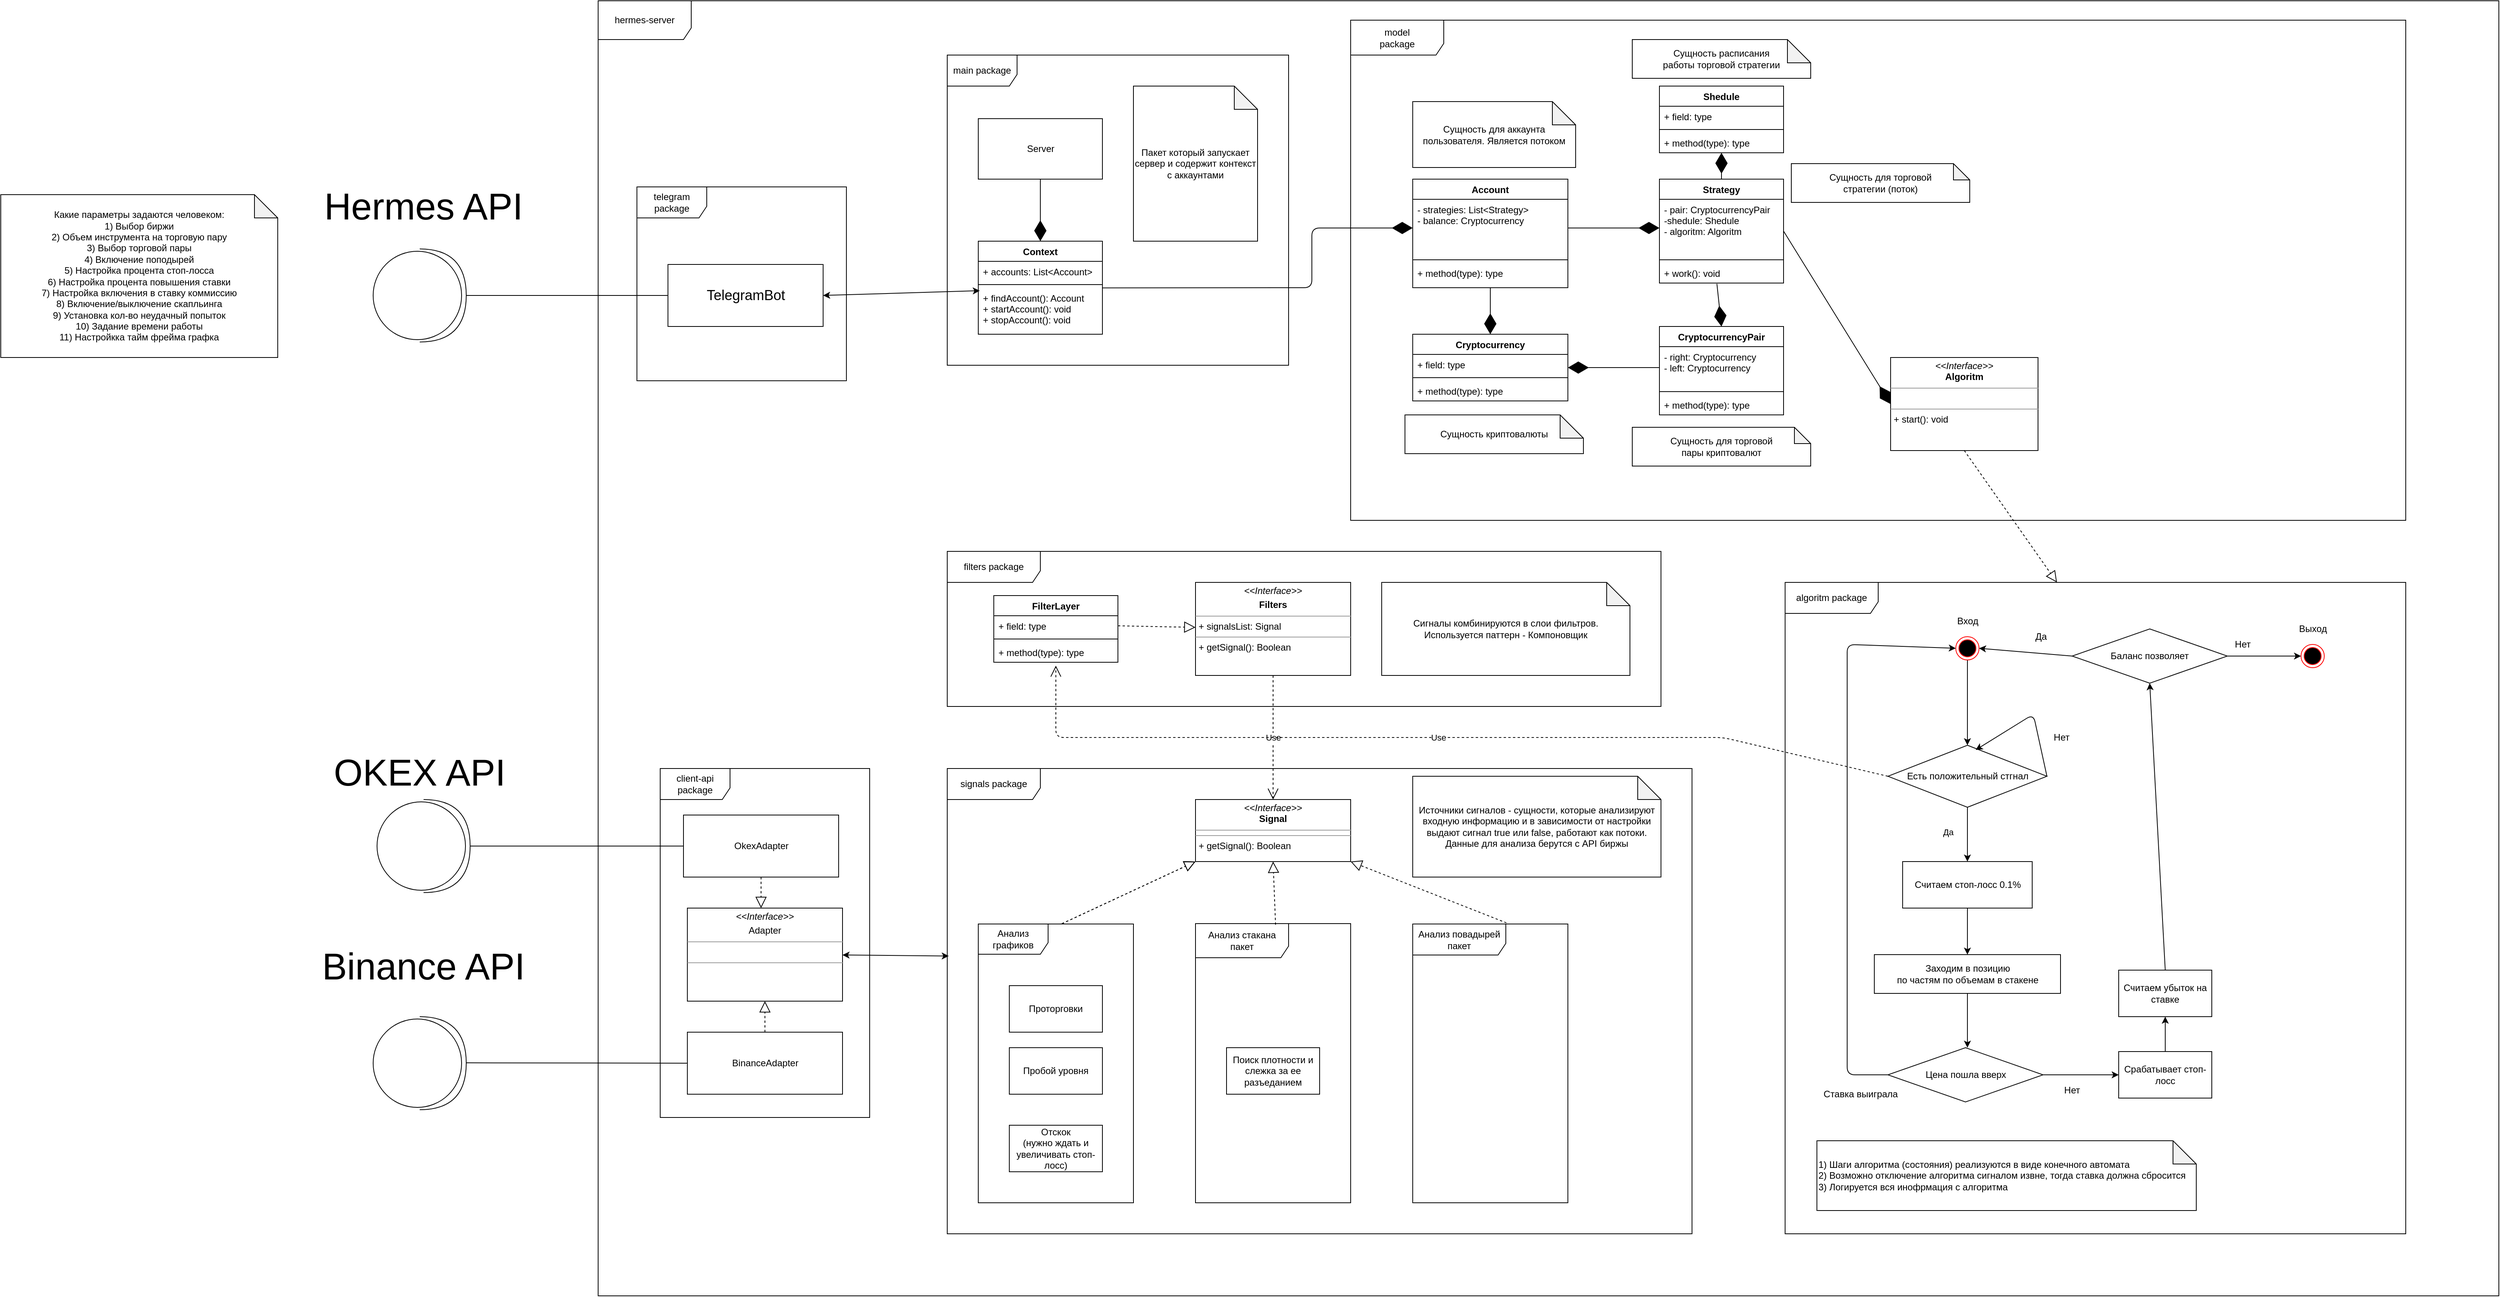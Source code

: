 <mxfile version="15.2.6" type="device"><diagram name="Page-1" id="e7e014a7-5840-1c2e-5031-d8a46d1fe8dd"><mxGraphModel dx="7376" dy="4890" grid="1" gridSize="10" guides="1" tooltips="1" connect="1" arrows="1" fold="1" page="1" pageScale="1" pageWidth="1169" pageHeight="826" background="#ffffff" math="0" shadow="0"><root><mxCell id="0"/><mxCell id="1" parent="0"/><mxCell id="Khzswuoe4A61FXCyGoq4-2" value="hermes-server" style="shape=umlFrame;whiteSpace=wrap;html=1;width=120;height=50;" parent="1" vertex="1"><mxGeometry x="-3780" y="-3160" width="2450" height="1670" as="geometry"/></mxCell><mxCell id="hjRrxqy0CkYhHHw-sWkQ-1" value="telegram package" style="shape=umlFrame;whiteSpace=wrap;html=1;width=90;height=40;" vertex="1" parent="1"><mxGeometry x="-3730" y="-2920" width="270" height="250" as="geometry"/></mxCell><mxCell id="hjRrxqy0CkYhHHw-sWkQ-2" value="client-api package" style="shape=umlFrame;whiteSpace=wrap;html=1;width=90;height=40;" vertex="1" parent="1"><mxGeometry x="-3700" y="-2170" width="270" height="450" as="geometry"/></mxCell><mxCell id="Khzswuoe4A61FXCyGoq4-33" value="algoritm package" style="shape=umlFrame;whiteSpace=wrap;html=1;width=120;height=40;" parent="1" vertex="1"><mxGeometry x="-2250" y="-2410" width="800" height="840" as="geometry"/></mxCell><mxCell id="Khzswuoe4A61FXCyGoq4-15" value="signals package" style="shape=umlFrame;whiteSpace=wrap;html=1;width=120;height=40;" parent="1" vertex="1"><mxGeometry x="-3330" y="-2170" width="960" height="600" as="geometry"/></mxCell><mxCell id="Khzswuoe4A61FXCyGoq4-12" value="filters package" style="shape=umlFrame;whiteSpace=wrap;html=1;width=120;height=40;" parent="1" vertex="1"><mxGeometry x="-3330" y="-2450" width="920" height="200" as="geometry"/></mxCell><mxCell id="Khzswuoe4A61FXCyGoq4-11" value="model&lt;br&gt;package" style="shape=umlFrame;whiteSpace=wrap;html=1;width=120;height=45;" parent="1" vertex="1"><mxGeometry x="-2810" y="-3135" width="1360" height="645" as="geometry"/></mxCell><mxCell id="V4MWFBwYKBP-vZPxWKj5-57" value="Есть положительный стгнал" style="rhombus;whiteSpace=wrap;html=1;" parent="1" vertex="1"><mxGeometry x="-2117.5" y="-2200" width="205" height="80" as="geometry"/></mxCell><mxCell id="V4MWFBwYKBP-vZPxWKj5-58" value="" style="endArrow=classic;html=1;exitX=0.5;exitY=1;exitDx=0;exitDy=0;entryX=0.5;entryY=0;entryDx=0;entryDy=0;" parent="1" source="V4MWFBwYKBP-vZPxWKj5-63" target="V4MWFBwYKBP-vZPxWKj5-57" edge="1"><mxGeometry width="50" height="50" relative="1" as="geometry"><mxPoint x="-1967.5" y="-1852.76" as="sourcePoint"/><mxPoint x="-1802.5" y="-1848.76" as="targetPoint"/></mxGeometry></mxCell><mxCell id="V4MWFBwYKBP-vZPxWKj5-61" value="" style="endArrow=classic;html=1;exitX=0.5;exitY=1;exitDx=0;exitDy=0;entryX=0.5;entryY=0;entryDx=0;entryDy=0;" parent="1" source="V4MWFBwYKBP-vZPxWKj5-57" target="V4MWFBwYKBP-vZPxWKj5-70" edge="1"><mxGeometry width="50" height="50" relative="1" as="geometry"><mxPoint x="-1967.5" y="-1852.76" as="sourcePoint"/><mxPoint x="-1967.5" y="-1680.76" as="targetPoint"/></mxGeometry></mxCell><mxCell id="V4MWFBwYKBP-vZPxWKj5-62" value="Да" style="edgeLabel;html=1;align=center;verticalAlign=middle;resizable=0;points=[];" parent="V4MWFBwYKBP-vZPxWKj5-61" vertex="1" connectable="0"><mxGeometry x="-0.379" relative="1" as="geometry"><mxPoint x="-25" y="10" as="offset"/></mxGeometry></mxCell><mxCell id="V4MWFBwYKBP-vZPxWKj5-63" value="" style="ellipse;html=1;shape=endState;fillColor=#000000;strokeColor=#ff0000;" parent="1" vertex="1"><mxGeometry x="-2030" y="-2340" width="30" height="30" as="geometry"/></mxCell><mxCell id="V4MWFBwYKBP-vZPxWKj5-64" value="Вход" style="text;html=1;align=center;verticalAlign=middle;resizable=0;points=[];autosize=1;" parent="1" vertex="1"><mxGeometry x="-2035" y="-2370" width="40" height="20" as="geometry"/></mxCell><mxCell id="V4MWFBwYKBP-vZPxWKj5-69" value="Нет" style="text;html=1;align=center;verticalAlign=middle;resizable=0;points=[];autosize=1;" parent="1" vertex="1"><mxGeometry x="-1914" y="-2220" width="40" height="20" as="geometry"/></mxCell><mxCell id="V4MWFBwYKBP-vZPxWKj5-70" value="Считаем стоп-лосс 0.1%" style="html=1;" parent="1" vertex="1"><mxGeometry x="-2098.5" y="-2050" width="167" height="60" as="geometry"/></mxCell><mxCell id="V4MWFBwYKBP-vZPxWKj5-71" value="Заходим в позицию &lt;br&gt;по частям по объемам в стакене" style="html=1;" parent="1" vertex="1"><mxGeometry x="-2135" y="-1930" width="240" height="50" as="geometry"/></mxCell><mxCell id="V4MWFBwYKBP-vZPxWKj5-72" value="" style="endArrow=classic;html=1;exitX=0.5;exitY=1;exitDx=0;exitDy=0;entryX=0.5;entryY=0;entryDx=0;entryDy=0;" parent="1" source="V4MWFBwYKBP-vZPxWKj5-70" target="V4MWFBwYKBP-vZPxWKj5-71" edge="1"><mxGeometry width="50" height="50" relative="1" as="geometry"><mxPoint x="-1840" y="-1430.76" as="sourcePoint"/><mxPoint x="-1790" y="-1480.76" as="targetPoint"/></mxGeometry></mxCell><mxCell id="V4MWFBwYKBP-vZPxWKj5-74" value="" style="endArrow=classic;html=1;exitX=0.5;exitY=1;exitDx=0;exitDy=0;entryX=0.5;entryY=0;entryDx=0;entryDy=0;" parent="1" source="V4MWFBwYKBP-vZPxWKj5-71" edge="1"><mxGeometry width="50" height="50" relative="1" as="geometry"><mxPoint x="-1890" y="-1240.76" as="sourcePoint"/><mxPoint x="-2015.0" y="-1810" as="targetPoint"/></mxGeometry></mxCell><mxCell id="V4MWFBwYKBP-vZPxWKj5-75" value="" style="endArrow=classic;html=1;exitX=0;exitY=0.5;exitDx=0;exitDy=0;entryX=0;entryY=0.5;entryDx=0;entryDy=0;" parent="1" target="V4MWFBwYKBP-vZPxWKj5-63" edge="1"><mxGeometry width="50" height="50" relative="1" as="geometry"><mxPoint x="-2108.5" y="-1775" as="sourcePoint"/><mxPoint x="-2020" y="-1980.76" as="targetPoint"/><Array as="points"><mxPoint x="-2170" y="-1775"/><mxPoint x="-2170" y="-2330"/></Array></mxGeometry></mxCell><mxCell id="V4MWFBwYKBP-vZPxWKj5-76" value="" style="endArrow=classic;html=1;exitX=1;exitY=0.5;exitDx=0;exitDy=0;entryX=0;entryY=0.5;entryDx=0;entryDy=0;" parent="1" target="V4MWFBwYKBP-vZPxWKj5-79" edge="1"><mxGeometry width="50" height="50" relative="1" as="geometry"><mxPoint x="-1921.5" y="-1775" as="sourcePoint"/><mxPoint x="-1690" y="-1425.76" as="targetPoint"/></mxGeometry></mxCell><mxCell id="V4MWFBwYKBP-vZPxWKj5-77" value="Какие параметры задаются человеком:&lt;br&gt;1) Выбор биржи&lt;br&gt;2) Объем инструмента на торговую пару&lt;br&gt;3) Выбор торговой пары&lt;br&gt;4) Включение поподырей&lt;br&gt;5) Настройка процента стоп-лосса&lt;br&gt;&lt;div&gt;6) Настройка процента повышения ставки&lt;/div&gt;&lt;div&gt;7) Настройка включения в ставку коммиссию&lt;br&gt;8) Включение/выключение скапльинга&lt;br&gt;9) Установка кол-во неудачный попыток&lt;br&gt;10) Задание времени работы&lt;br&gt;&lt;/div&gt;11) Настройкка тайм фрейма графка" style="shape=note;whiteSpace=wrap;html=1;backgroundOutline=1;darkOpacity=0.05;" parent="1" vertex="1"><mxGeometry x="-4550" y="-2910" width="357" height="210" as="geometry"/></mxCell><mxCell id="V4MWFBwYKBP-vZPxWKj5-78" value="Ставка выиграла" style="text;html=1;align=center;verticalAlign=middle;resizable=0;points=[];autosize=1;" parent="1" vertex="1"><mxGeometry x="-2208.5" y="-1760" width="110" height="20" as="geometry"/></mxCell><mxCell id="V4MWFBwYKBP-vZPxWKj5-79" value="Срабатывает стоп-лосс" style="rounded=0;whiteSpace=wrap;html=1;" parent="1" vertex="1"><mxGeometry x="-1820" y="-1805" width="120" height="60" as="geometry"/></mxCell><mxCell id="V4MWFBwYKBP-vZPxWKj5-80" value="Считаем убыток на ставке" style="rounded=0;whiteSpace=wrap;html=1;" parent="1" vertex="1"><mxGeometry x="-1820" y="-1910" width="120" height="60" as="geometry"/></mxCell><mxCell id="V4MWFBwYKBP-vZPxWKj5-82" value="" style="endArrow=classic;html=1;exitX=0.5;exitY=0;exitDx=0;exitDy=0;entryX=0.5;entryY=1;entryDx=0;entryDy=0;" parent="1" source="V4MWFBwYKBP-vZPxWKj5-79" target="V4MWFBwYKBP-vZPxWKj5-80" edge="1"><mxGeometry width="50" height="50" relative="1" as="geometry"><mxPoint x="-1570" y="-1426.26" as="sourcePoint"/><mxPoint x="-1386" y="-1426.26" as="targetPoint"/></mxGeometry></mxCell><mxCell id="V4MWFBwYKBP-vZPxWKj5-84" value="" style="ellipse;html=1;shape=endState;fillColor=#000000;strokeColor=#ff0000;" parent="1" vertex="1"><mxGeometry x="-1585" y="-2330" width="30" height="30" as="geometry"/></mxCell><mxCell id="V4MWFBwYKBP-vZPxWKj5-85" value="Выход" style="text;html=1;align=center;verticalAlign=middle;resizable=0;points=[];autosize=1;" parent="1" vertex="1"><mxGeometry x="-1595" y="-2360" width="50" height="20" as="geometry"/></mxCell><mxCell id="V4MWFBwYKBP-vZPxWKj5-91" value="Анализ графиков" style="shape=umlFrame;whiteSpace=wrap;html=1;width=90;height=39;" parent="1" vertex="1"><mxGeometry x="-3290" y="-1969.5" width="200" height="359.5" as="geometry"/></mxCell><mxCell id="V4MWFBwYKBP-vZPxWKj5-92" value="Проторговки" style="rounded=0;whiteSpace=wrap;html=1;" parent="1" vertex="1"><mxGeometry x="-3250" y="-1890" width="120" height="60" as="geometry"/></mxCell><mxCell id="V4MWFBwYKBP-vZPxWKj5-93" value="Пробой уровня" style="rounded=0;whiteSpace=wrap;html=1;" parent="1" vertex="1"><mxGeometry x="-3250" y="-1810" width="120" height="60" as="geometry"/></mxCell><mxCell id="V4MWFBwYKBP-vZPxWKj5-94" value="&lt;div&gt;Отскок&lt;/div&gt;&lt;div&gt;(нужно ждать и увеличивать стоп-лосс)&lt;br&gt;&lt;/div&gt;" style="rounded=0;whiteSpace=wrap;html=1;" parent="1" vertex="1"><mxGeometry x="-3250" y="-1710" width="120" height="60" as="geometry"/></mxCell><mxCell id="V4MWFBwYKBP-vZPxWKj5-95" value="Анализ стакана&lt;br&gt;пакет" style="shape=umlFrame;whiteSpace=wrap;html=1;width=120;height=44;" parent="1" vertex="1"><mxGeometry x="-3010" y="-1970" width="200" height="360" as="geometry"/></mxCell><mxCell id="V4MWFBwYKBP-vZPxWKj5-96" value="Поиск плотности и слежка за ее разъеданием" style="rounded=0;whiteSpace=wrap;html=1;" parent="1" vertex="1"><mxGeometry x="-2970" y="-1810" width="120" height="60" as="geometry"/></mxCell><mxCell id="V4MWFBwYKBP-vZPxWKj5-102" value="Анализ повадырей&lt;br&gt;пакет" style="shape=umlFrame;whiteSpace=wrap;html=1;width=120;height=40;" parent="1" vertex="1"><mxGeometry x="-2730" y="-1969.5" width="200" height="359.5" as="geometry"/></mxCell><mxCell id="V4MWFBwYKBP-vZPxWKj5-107" value="Источники сигналов - сущности, которые анализируют входную информацию и в зависимости от настройки выдают сигнал true или false, работают как потоки. Данные для анализа берутся с API биржы" style="shape=note;whiteSpace=wrap;html=1;backgroundOutline=1;darkOpacity=0.05;" parent="1" vertex="1"><mxGeometry x="-2730" y="-2160" width="320" height="130" as="geometry"/></mxCell><mxCell id="Khzswuoe4A61FXCyGoq4-3" value="&lt;font style=&quot;font-size: 18px&quot;&gt;TelegramBot&lt;/font&gt;" style="html=1;" parent="1" vertex="1"><mxGeometry x="-3690" y="-2820" width="200" height="80" as="geometry"/></mxCell><mxCell id="Khzswuoe4A61FXCyGoq4-4" value="" style="shape=providedRequiredInterface;html=1;verticalLabelPosition=bottom;" parent="1" vertex="1"><mxGeometry x="-4070" y="-2840" width="120" height="120" as="geometry"/></mxCell><mxCell id="Khzswuoe4A61FXCyGoq4-5" value="" style="endArrow=none;html=1;exitX=1;exitY=0.5;exitDx=0;exitDy=0;exitPerimeter=0;entryX=0;entryY=0.5;entryDx=0;entryDy=0;" parent="1" source="Khzswuoe4A61FXCyGoq4-4" target="Khzswuoe4A61FXCyGoq4-3" edge="1"><mxGeometry width="50" height="50" relative="1" as="geometry"><mxPoint x="-3740" y="-1760" as="sourcePoint"/><mxPoint x="-3690" y="-1810" as="targetPoint"/></mxGeometry></mxCell><mxCell id="Khzswuoe4A61FXCyGoq4-6" value="&lt;font style=&quot;font-size: 48px&quot;&gt;Hermes API&lt;/font&gt;" style="text;html=1;strokeColor=none;fillColor=none;align=center;verticalAlign=middle;whiteSpace=wrap;rounded=0;" parent="1" vertex="1"><mxGeometry x="-4190" y="-2930" width="370" height="70" as="geometry"/></mxCell><mxCell id="Khzswuoe4A61FXCyGoq4-16" value="&lt;p style=&quot;margin: 0px ; margin-top: 4px ; text-align: center&quot;&gt;&lt;i&gt;&amp;lt;&amp;lt;Interface&amp;gt;&amp;gt;&lt;/i&gt;&lt;br&gt;&lt;b&gt;Signal&lt;/b&gt;&lt;/p&gt;&lt;hr size=&quot;1&quot;&gt;&lt;hr size=&quot;1&quot;&gt;&lt;p style=&quot;margin: 0px ; margin-left: 4px&quot;&gt;+ getSignal(): Boolean&lt;br&gt;&lt;/p&gt;" style="verticalAlign=top;align=left;overflow=fill;fontSize=12;fontFamily=Helvetica;html=1;" parent="1" vertex="1"><mxGeometry x="-3010" y="-2130" width="200" height="80" as="geometry"/></mxCell><mxCell id="Khzswuoe4A61FXCyGoq4-18" value="&lt;p style=&quot;margin: 0px ; margin-top: 4px ; text-align: center&quot;&gt;&lt;i&gt;&amp;lt;&amp;lt;Interface&amp;gt;&amp;gt;&lt;/i&gt;&lt;/p&gt;&lt;p style=&quot;margin: 0px ; margin-top: 4px ; text-align: center&quot;&gt;&lt;b&gt;Filters&lt;/b&gt;&lt;br&gt;&lt;/p&gt;&lt;hr size=&quot;1&quot;&gt;&lt;p style=&quot;margin: 0px ; margin-left: 4px&quot;&gt;+ signalsList: Signal&lt;br&gt;&lt;/p&gt;&lt;hr size=&quot;1&quot;&gt;&lt;p style=&quot;margin: 0px ; margin-left: 4px&quot;&gt;+ getSignal(): Boolean&lt;br&gt;&lt;/p&gt;" style="verticalAlign=top;align=left;overflow=fill;fontSize=12;fontFamily=Helvetica;html=1;" parent="1" vertex="1"><mxGeometry x="-3010" y="-2410" width="200" height="120" as="geometry"/></mxCell><mxCell id="Khzswuoe4A61FXCyGoq4-19" value="Use" style="endArrow=open;endSize=12;dashed=1;html=1;exitX=0.5;exitY=1;exitDx=0;exitDy=0;entryX=0.5;entryY=0;entryDx=0;entryDy=0;" parent="1" source="Khzswuoe4A61FXCyGoq4-18" edge="1"><mxGeometry width="160" relative="1" as="geometry"><mxPoint x="-2770" y="-2270" as="sourcePoint"/><mxPoint x="-2910" y="-2130" as="targetPoint"/></mxGeometry></mxCell><mxCell id="Khzswuoe4A61FXCyGoq4-20" value="" style="endArrow=block;dashed=1;endFill=0;endSize=12;html=1;exitX=0.539;exitY=-0.001;exitDx=0;exitDy=0;exitPerimeter=0;entryX=0;entryY=1;entryDx=0;entryDy=0;" parent="1" source="V4MWFBwYKBP-vZPxWKj5-91" target="Khzswuoe4A61FXCyGoq4-16" edge="1"><mxGeometry width="160" relative="1" as="geometry"><mxPoint x="-2410" y="-2620" as="sourcePoint"/><mxPoint x="-2250" y="-2620" as="targetPoint"/></mxGeometry></mxCell><mxCell id="Khzswuoe4A61FXCyGoq4-21" value="" style="endArrow=block;dashed=1;endFill=0;endSize=12;html=1;exitX=0.516;exitY=0.004;exitDx=0;exitDy=0;exitPerimeter=0;entryX=0.5;entryY=1;entryDx=0;entryDy=0;" parent="1" source="V4MWFBwYKBP-vZPxWKj5-95" edge="1"><mxGeometry width="160" relative="1" as="geometry"><mxPoint x="-3110" y="-1949.86" as="sourcePoint"/><mxPoint x="-2910" y="-2050" as="targetPoint"/></mxGeometry></mxCell><mxCell id="Khzswuoe4A61FXCyGoq4-22" value="" style="endArrow=block;dashed=1;endFill=0;endSize=12;html=1;exitX=0.604;exitY=-0.004;exitDx=0;exitDy=0;exitPerimeter=0;entryX=1;entryY=1;entryDx=0;entryDy=0;" parent="1" source="V4MWFBwYKBP-vZPxWKj5-102" edge="1"><mxGeometry width="160" relative="1" as="geometry"><mxPoint x="-3172.2" y="-1959.86" as="sourcePoint"/><mxPoint x="-2810" y="-2050" as="targetPoint"/></mxGeometry></mxCell><mxCell id="Khzswuoe4A61FXCyGoq4-23" value="Сигналы комбинируются в слои фильтров. Используется паттерн - Компоновщик" style="shape=note;whiteSpace=wrap;html=1;backgroundOutline=1;darkOpacity=0.05;" parent="1" vertex="1"><mxGeometry x="-2770" y="-2410" width="320" height="120" as="geometry"/></mxCell><mxCell id="Khzswuoe4A61FXCyGoq4-26" value="" style="endArrow=block;dashed=1;endFill=0;endSize=12;html=1;exitX=0.539;exitY=-0.001;exitDx=0;exitDy=0;exitPerimeter=0;entryX=0;entryY=1;entryDx=0;entryDy=0;" parent="1" edge="1"><mxGeometry width="160" relative="1" as="geometry"><mxPoint x="-3182.2" y="-1969.86" as="sourcePoint"/><mxPoint x="-3010" y="-2050" as="targetPoint"/></mxGeometry></mxCell><mxCell id="Khzswuoe4A61FXCyGoq4-27" value="" style="endArrow=block;dashed=1;endFill=0;endSize=12;html=1;exitX=1;exitY=0.5;exitDx=0;exitDy=0;" parent="1" source="Khzswuoe4A61FXCyGoq4-29" target="Khzswuoe4A61FXCyGoq4-18" edge="1"><mxGeometry width="160" relative="1" as="geometry"><mxPoint x="-3130" y="-2340" as="sourcePoint"/><mxPoint x="-3340" y="-2250" as="targetPoint"/></mxGeometry></mxCell><mxCell id="Khzswuoe4A61FXCyGoq4-28" value="FilterLayer" style="swimlane;fontStyle=1;align=center;verticalAlign=top;childLayout=stackLayout;horizontal=1;startSize=26;horizontalStack=0;resizeParent=1;resizeParentMax=0;resizeLast=0;collapsible=1;marginBottom=0;" parent="1" vertex="1"><mxGeometry x="-3270" y="-2393" width="160" height="86" as="geometry"/></mxCell><mxCell id="Khzswuoe4A61FXCyGoq4-29" value="+ field: type" style="text;strokeColor=none;fillColor=none;align=left;verticalAlign=top;spacingLeft=4;spacingRight=4;overflow=hidden;rotatable=0;points=[[0,0.5],[1,0.5]];portConstraint=eastwest;" parent="Khzswuoe4A61FXCyGoq4-28" vertex="1"><mxGeometry y="26" width="160" height="26" as="geometry"/></mxCell><mxCell id="Khzswuoe4A61FXCyGoq4-30" value="" style="line;strokeWidth=1;fillColor=none;align=left;verticalAlign=middle;spacingTop=-1;spacingLeft=3;spacingRight=3;rotatable=0;labelPosition=right;points=[];portConstraint=eastwest;" parent="Khzswuoe4A61FXCyGoq4-28" vertex="1"><mxGeometry y="52" width="160" height="8" as="geometry"/></mxCell><mxCell id="Khzswuoe4A61FXCyGoq4-31" value="+ method(type): type" style="text;strokeColor=none;fillColor=none;align=left;verticalAlign=top;spacingLeft=4;spacingRight=4;overflow=hidden;rotatable=0;points=[[0,0.5],[1,0.5]];portConstraint=eastwest;" parent="Khzswuoe4A61FXCyGoq4-28" vertex="1"><mxGeometry y="60" width="160" height="26" as="geometry"/></mxCell><mxCell id="Khzswuoe4A61FXCyGoq4-32" value="main package" style="shape=umlFrame;whiteSpace=wrap;html=1;width=90;height=40;" parent="1" vertex="1"><mxGeometry x="-3330" y="-3090" width="440" height="400" as="geometry"/></mxCell><mxCell id="Khzswuoe4A61FXCyGoq4-36" value="Context" style="swimlane;fontStyle=1;align=center;verticalAlign=top;childLayout=stackLayout;horizontal=1;startSize=26;horizontalStack=0;resizeParent=1;resizeParentMax=0;resizeLast=0;collapsible=1;marginBottom=0;" parent="1" vertex="1"><mxGeometry x="-3290" y="-2850" width="160" height="120" as="geometry"/></mxCell><mxCell id="Khzswuoe4A61FXCyGoq4-37" value="+ accounts: List&lt;Account&gt;" style="text;strokeColor=none;fillColor=none;align=left;verticalAlign=top;spacingLeft=4;spacingRight=4;overflow=hidden;rotatable=0;points=[[0,0.5],[1,0.5]];portConstraint=eastwest;" parent="Khzswuoe4A61FXCyGoq4-36" vertex="1"><mxGeometry y="26" width="160" height="26" as="geometry"/></mxCell><mxCell id="Khzswuoe4A61FXCyGoq4-38" value="" style="line;strokeWidth=1;fillColor=none;align=left;verticalAlign=middle;spacingTop=-1;spacingLeft=3;spacingRight=3;rotatable=0;labelPosition=right;points=[];portConstraint=eastwest;" parent="Khzswuoe4A61FXCyGoq4-36" vertex="1"><mxGeometry y="52" width="160" height="8" as="geometry"/></mxCell><mxCell id="Khzswuoe4A61FXCyGoq4-39" value="+ findAccount(): Account&#xA;+ startAccount(): void&#xA;+ stopAccount(): void&#xA;" style="text;strokeColor=none;fillColor=none;align=left;verticalAlign=top;spacingLeft=4;spacingRight=4;overflow=hidden;rotatable=0;points=[[0,0.5],[1,0.5]];portConstraint=eastwest;" parent="Khzswuoe4A61FXCyGoq4-36" vertex="1"><mxGeometry y="60" width="160" height="60" as="geometry"/></mxCell><mxCell id="Khzswuoe4A61FXCyGoq4-44" value="Server" style="html=1;" parent="1" vertex="1"><mxGeometry x="-3290" y="-3008" width="160" height="78" as="geometry"/></mxCell><mxCell id="Khzswuoe4A61FXCyGoq4-45" value="" style="endArrow=diamondThin;endFill=1;endSize=24;html=1;exitX=0.5;exitY=1;exitDx=0;exitDy=0;" parent="1" source="Khzswuoe4A61FXCyGoq4-44" target="Khzswuoe4A61FXCyGoq4-36" edge="1"><mxGeometry width="160" relative="1" as="geometry"><mxPoint x="-3120" y="-2890" as="sourcePoint"/><mxPoint x="-2960" y="-2890" as="targetPoint"/></mxGeometry></mxCell><mxCell id="Khzswuoe4A61FXCyGoq4-46" value="Пакет который запускает сервер и содержит контекст с аккаунтами" style="shape=note;whiteSpace=wrap;html=1;backgroundOutline=1;darkOpacity=0.05;" parent="1" vertex="1"><mxGeometry x="-3090" y="-3050" width="160" height="200" as="geometry"/></mxCell><mxCell id="Khzswuoe4A61FXCyGoq4-52" value="" style="endArrow=classic;startArrow=classic;html=1;exitX=1;exitY=0.5;exitDx=0;exitDy=0;entryX=0.012;entryY=0.064;entryDx=0;entryDy=0;entryPerimeter=0;" parent="1" source="Khzswuoe4A61FXCyGoq4-3" target="Khzswuoe4A61FXCyGoq4-39" edge="1"><mxGeometry width="50" height="50" relative="1" as="geometry"><mxPoint x="-3400" y="-2560" as="sourcePoint"/><mxPoint x="-3350" y="-2610" as="targetPoint"/></mxGeometry></mxCell><mxCell id="Khzswuoe4A61FXCyGoq4-53" value="" style="shape=providedRequiredInterface;html=1;verticalLabelPosition=bottom;" parent="1" vertex="1"><mxGeometry x="-4065" y="-2130" width="120" height="120" as="geometry"/></mxCell><mxCell id="Khzswuoe4A61FXCyGoq4-54" value="&lt;font style=&quot;font-size: 48px&quot;&gt;OKEX API&lt;/font&gt;" style="text;html=1;strokeColor=none;fillColor=none;align=center;verticalAlign=middle;whiteSpace=wrap;rounded=0;" parent="1" vertex="1"><mxGeometry x="-4195" y="-2200" width="370" height="70" as="geometry"/></mxCell><mxCell id="Khzswuoe4A61FXCyGoq4-56" value="" style="endArrow=none;html=1;exitX=1;exitY=0.5;exitDx=0;exitDy=0;exitPerimeter=0;entryX=0;entryY=0.5;entryDx=0;entryDy=0;" parent="1" source="Khzswuoe4A61FXCyGoq4-53" target="hjRrxqy0CkYhHHw-sWkQ-6" edge="1"><mxGeometry width="50" height="50" relative="1" as="geometry"><mxPoint x="-3960" y="-1770" as="sourcePoint"/><mxPoint x="-3800" y="-1870" as="targetPoint"/></mxGeometry></mxCell><mxCell id="Khzswuoe4A61FXCyGoq4-57" value="" style="endArrow=classic;startArrow=classic;html=1;exitX=1;exitY=0.5;exitDx=0;exitDy=0;entryX=0.002;entryY=0.403;entryDx=0;entryDy=0;entryPerimeter=0;" parent="1" target="Khzswuoe4A61FXCyGoq4-15" edge="1"><mxGeometry width="50" height="50" relative="1" as="geometry"><mxPoint x="-3465" y="-1929.5" as="sourcePoint"/><mxPoint x="-3300" y="-1470" as="targetPoint"/></mxGeometry></mxCell><mxCell id="Khzswuoe4A61FXCyGoq4-58" value="" style="endArrow=classic;html=1;exitX=1;exitY=0.5;exitDx=0;exitDy=0;entryX=0.552;entryY=0.075;entryDx=0;entryDy=0;entryPerimeter=0;" parent="1" source="V4MWFBwYKBP-vZPxWKj5-57" target="V4MWFBwYKBP-vZPxWKj5-57" edge="1"><mxGeometry width="50" height="50" relative="1" as="geometry"><mxPoint x="-1880" y="-2100" as="sourcePoint"/><mxPoint x="-1830" y="-2150" as="targetPoint"/><Array as="points"><mxPoint x="-1930" y="-2240"/></Array></mxGeometry></mxCell><mxCell id="Khzswuoe4A61FXCyGoq4-59" value="Цена пошла вверх" style="rhombus;whiteSpace=wrap;html=1;" parent="1" vertex="1"><mxGeometry x="-2117.5" y="-1810" width="200" height="70" as="geometry"/></mxCell><mxCell id="Khzswuoe4A61FXCyGoq4-60" value="Нет" style="text;html=1;strokeColor=none;fillColor=none;align=center;verticalAlign=middle;whiteSpace=wrap;rounded=0;" parent="1" vertex="1"><mxGeometry x="-1900" y="-1765" width="40" height="20" as="geometry"/></mxCell><mxCell id="Khzswuoe4A61FXCyGoq4-62" value="Баланс позволяет" style="rhombus;whiteSpace=wrap;html=1;" parent="1" vertex="1"><mxGeometry x="-1880" y="-2350" width="200" height="70" as="geometry"/></mxCell><mxCell id="Khzswuoe4A61FXCyGoq4-63" value="" style="endArrow=classic;html=1;exitX=0.5;exitY=0;exitDx=0;exitDy=0;entryX=0.5;entryY=1;entryDx=0;entryDy=0;" parent="1" source="V4MWFBwYKBP-vZPxWKj5-80" target="Khzswuoe4A61FXCyGoq4-62" edge="1"><mxGeometry width="50" height="50" relative="1" as="geometry"><mxPoint x="-1740" y="-2000" as="sourcePoint"/><mxPoint x="-1690" y="-2050" as="targetPoint"/></mxGeometry></mxCell><mxCell id="Khzswuoe4A61FXCyGoq4-64" value="" style="endArrow=classic;html=1;exitX=1;exitY=0.5;exitDx=0;exitDy=0;entryX=0;entryY=0.5;entryDx=0;entryDy=0;" parent="1" source="Khzswuoe4A61FXCyGoq4-62" target="V4MWFBwYKBP-vZPxWKj5-84" edge="1"><mxGeometry width="50" height="50" relative="1" as="geometry"><mxPoint x="-1680" y="-2120" as="sourcePoint"/><mxPoint x="-1630" y="-2170" as="targetPoint"/></mxGeometry></mxCell><mxCell id="Khzswuoe4A61FXCyGoq4-65" value="" style="endArrow=classic;html=1;exitX=0;exitY=0.5;exitDx=0;exitDy=0;entryX=1;entryY=0.5;entryDx=0;entryDy=0;" parent="1" source="Khzswuoe4A61FXCyGoq4-62" target="V4MWFBwYKBP-vZPxWKj5-63" edge="1"><mxGeometry width="50" height="50" relative="1" as="geometry"><mxPoint x="-1850" y="-2200" as="sourcePoint"/><mxPoint x="-1800" y="-2250" as="targetPoint"/></mxGeometry></mxCell><mxCell id="Khzswuoe4A61FXCyGoq4-66" value="Да" style="text;html=1;strokeColor=none;fillColor=none;align=center;verticalAlign=middle;whiteSpace=wrap;rounded=0;" parent="1" vertex="1"><mxGeometry x="-1940" y="-2350" width="40" height="20" as="geometry"/></mxCell><mxCell id="Khzswuoe4A61FXCyGoq4-67" value="Нет" style="text;html=1;strokeColor=none;fillColor=none;align=center;verticalAlign=middle;whiteSpace=wrap;rounded=0;" parent="1" vertex="1"><mxGeometry x="-1680" y="-2340" width="40" height="20" as="geometry"/></mxCell><mxCell id="Khzswuoe4A61FXCyGoq4-68" value="&lt;div align=&quot;left&quot;&gt;1) Шаги алгоритма (состояния) реализуются в виде конечного автомата&lt;/div&gt;&lt;div align=&quot;left&quot;&gt;2) Возможно отключение алгоритма сигналом извне, тогда ставка должна сбросится&lt;br&gt;3) Логируется вся инофрмация с алгоритма&lt;br&gt;&lt;/div&gt;" style="shape=note;whiteSpace=wrap;html=1;backgroundOutline=1;darkOpacity=0.05;align=left;" parent="1" vertex="1"><mxGeometry x="-2209" y="-1690" width="489" height="90" as="geometry"/></mxCell><mxCell id="Khzswuoe4A61FXCyGoq4-70" value="Use" style="endArrow=open;endSize=12;dashed=1;html=1;exitX=0;exitY=0.5;exitDx=0;exitDy=0;entryX=0.5;entryY=1.17;entryDx=0;entryDy=0;entryPerimeter=0;" parent="1" source="V4MWFBwYKBP-vZPxWKj5-57" target="Khzswuoe4A61FXCyGoq4-31" edge="1"><mxGeometry width="160" relative="1" as="geometry"><mxPoint x="-2470" y="-2220" as="sourcePoint"/><mxPoint x="-2310" y="-2220" as="targetPoint"/><Array as="points"><mxPoint x="-2330" y="-2210"/><mxPoint x="-3190" y="-2210"/></Array></mxGeometry></mxCell><mxCell id="Khzswuoe4A61FXCyGoq4-71" value="Account" style="swimlane;fontStyle=1;align=center;verticalAlign=top;childLayout=stackLayout;horizontal=1;startSize=26;horizontalStack=0;resizeParent=1;resizeParentMax=0;resizeLast=0;collapsible=1;marginBottom=0;" parent="1" vertex="1"><mxGeometry x="-2730" y="-2930" width="200" height="140" as="geometry"/></mxCell><mxCell id="Khzswuoe4A61FXCyGoq4-72" value="- strategies: List&lt;Strategy&gt;&#xA;- balance: Cryptocurrency&#xA;" style="text;strokeColor=none;fillColor=none;align=left;verticalAlign=top;spacingLeft=4;spacingRight=4;overflow=hidden;rotatable=0;points=[[0,0.5],[1,0.5]];portConstraint=eastwest;" parent="Khzswuoe4A61FXCyGoq4-71" vertex="1"><mxGeometry y="26" width="200" height="74" as="geometry"/></mxCell><mxCell id="Khzswuoe4A61FXCyGoq4-73" value="" style="line;strokeWidth=1;fillColor=none;align=left;verticalAlign=middle;spacingTop=-1;spacingLeft=3;spacingRight=3;rotatable=0;labelPosition=right;points=[];portConstraint=eastwest;" parent="Khzswuoe4A61FXCyGoq4-71" vertex="1"><mxGeometry y="100" width="200" height="8" as="geometry"/></mxCell><mxCell id="Khzswuoe4A61FXCyGoq4-74" value="+ method(type): type" style="text;strokeColor=none;fillColor=none;align=left;verticalAlign=top;spacingLeft=4;spacingRight=4;overflow=hidden;rotatable=0;points=[[0,0.5],[1,0.5]];portConstraint=eastwest;" parent="Khzswuoe4A61FXCyGoq4-71" vertex="1"><mxGeometry y="108" width="200" height="32" as="geometry"/></mxCell><mxCell id="Khzswuoe4A61FXCyGoq4-75" value="Cryptocurrency" style="swimlane;fontStyle=1;align=center;verticalAlign=top;childLayout=stackLayout;horizontal=1;startSize=26;horizontalStack=0;resizeParent=1;resizeParentMax=0;resizeLast=0;collapsible=1;marginBottom=0;" parent="1" vertex="1"><mxGeometry x="-2730" y="-2730" width="200" height="86" as="geometry"/></mxCell><mxCell id="Khzswuoe4A61FXCyGoq4-76" value="+ field: type" style="text;strokeColor=none;fillColor=none;align=left;verticalAlign=top;spacingLeft=4;spacingRight=4;overflow=hidden;rotatable=0;points=[[0,0.5],[1,0.5]];portConstraint=eastwest;" parent="Khzswuoe4A61FXCyGoq4-75" vertex="1"><mxGeometry y="26" width="200" height="26" as="geometry"/></mxCell><mxCell id="Khzswuoe4A61FXCyGoq4-77" value="" style="line;strokeWidth=1;fillColor=none;align=left;verticalAlign=middle;spacingTop=-1;spacingLeft=3;spacingRight=3;rotatable=0;labelPosition=right;points=[];portConstraint=eastwest;" parent="Khzswuoe4A61FXCyGoq4-75" vertex="1"><mxGeometry y="52" width="200" height="8" as="geometry"/></mxCell><mxCell id="Khzswuoe4A61FXCyGoq4-78" value="+ method(type): type" style="text;strokeColor=none;fillColor=none;align=left;verticalAlign=top;spacingLeft=4;spacingRight=4;overflow=hidden;rotatable=0;points=[[0,0.5],[1,0.5]];portConstraint=eastwest;" parent="Khzswuoe4A61FXCyGoq4-75" vertex="1"><mxGeometry y="60" width="200" height="26" as="geometry"/></mxCell><mxCell id="Khzswuoe4A61FXCyGoq4-79" value="Strategy" style="swimlane;fontStyle=1;align=center;verticalAlign=top;childLayout=stackLayout;horizontal=1;startSize=26;horizontalStack=0;resizeParent=1;resizeParentMax=0;resizeLast=0;collapsible=1;marginBottom=0;" parent="1" vertex="1"><mxGeometry x="-2412" y="-2930" width="160" height="134" as="geometry"/></mxCell><mxCell id="Khzswuoe4A61FXCyGoq4-80" value="- pair: CryptocurrencyPair&#xA;-shedule: Shedule&#xA;- algoritm: Algoritm&#xA;" style="text;strokeColor=none;fillColor=none;align=left;verticalAlign=top;spacingLeft=4;spacingRight=4;overflow=hidden;rotatable=0;points=[[0,0.5],[1,0.5]];portConstraint=eastwest;" parent="Khzswuoe4A61FXCyGoq4-79" vertex="1"><mxGeometry y="26" width="160" height="74" as="geometry"/></mxCell><mxCell id="Khzswuoe4A61FXCyGoq4-81" value="" style="line;strokeWidth=1;fillColor=none;align=left;verticalAlign=middle;spacingTop=-1;spacingLeft=3;spacingRight=3;rotatable=0;labelPosition=right;points=[];portConstraint=eastwest;" parent="Khzswuoe4A61FXCyGoq4-79" vertex="1"><mxGeometry y="100" width="160" height="8" as="geometry"/></mxCell><mxCell id="Khzswuoe4A61FXCyGoq4-82" value="+ work(): void" style="text;strokeColor=none;fillColor=none;align=left;verticalAlign=top;spacingLeft=4;spacingRight=4;overflow=hidden;rotatable=0;points=[[0,0.5],[1,0.5]];portConstraint=eastwest;" parent="Khzswuoe4A61FXCyGoq4-79" vertex="1"><mxGeometry y="108" width="160" height="26" as="geometry"/></mxCell><mxCell id="Khzswuoe4A61FXCyGoq4-83" value="Shedule" style="swimlane;fontStyle=1;align=center;verticalAlign=top;childLayout=stackLayout;horizontal=1;startSize=26;horizontalStack=0;resizeParent=1;resizeParentMax=0;resizeLast=0;collapsible=1;marginBottom=0;" parent="1" vertex="1"><mxGeometry x="-2412" y="-3050" width="160" height="86" as="geometry"/></mxCell><mxCell id="Khzswuoe4A61FXCyGoq4-84" value="+ field: type" style="text;strokeColor=none;fillColor=none;align=left;verticalAlign=top;spacingLeft=4;spacingRight=4;overflow=hidden;rotatable=0;points=[[0,0.5],[1,0.5]];portConstraint=eastwest;" parent="Khzswuoe4A61FXCyGoq4-83" vertex="1"><mxGeometry y="26" width="160" height="26" as="geometry"/></mxCell><mxCell id="Khzswuoe4A61FXCyGoq4-85" value="" style="line;strokeWidth=1;fillColor=none;align=left;verticalAlign=middle;spacingTop=-1;spacingLeft=3;spacingRight=3;rotatable=0;labelPosition=right;points=[];portConstraint=eastwest;" parent="Khzswuoe4A61FXCyGoq4-83" vertex="1"><mxGeometry y="52" width="160" height="8" as="geometry"/></mxCell><mxCell id="Khzswuoe4A61FXCyGoq4-86" value="+ method(type): type" style="text;strokeColor=none;fillColor=none;align=left;verticalAlign=top;spacingLeft=4;spacingRight=4;overflow=hidden;rotatable=0;points=[[0,0.5],[1,0.5]];portConstraint=eastwest;" parent="Khzswuoe4A61FXCyGoq4-83" vertex="1"><mxGeometry y="60" width="160" height="26" as="geometry"/></mxCell><mxCell id="Khzswuoe4A61FXCyGoq4-87" value="Сущность для аккаунта пользователя. Является потоком" style="shape=note;whiteSpace=wrap;html=1;backgroundOutline=1;darkOpacity=0.05;" parent="1" vertex="1"><mxGeometry x="-2730" y="-3030" width="210" height="85" as="geometry"/></mxCell><mxCell id="Khzswuoe4A61FXCyGoq4-88" value="CryptocurrencyPair" style="swimlane;fontStyle=1;align=center;verticalAlign=top;childLayout=stackLayout;horizontal=1;startSize=26;horizontalStack=0;resizeParent=1;resizeParentMax=0;resizeLast=0;collapsible=1;marginBottom=0;" parent="1" vertex="1"><mxGeometry x="-2412" y="-2740" width="160" height="114" as="geometry"/></mxCell><mxCell id="Khzswuoe4A61FXCyGoq4-89" value="- right: Cryptocurrency&#xA;- left: Cryptocurrency" style="text;strokeColor=none;fillColor=none;align=left;verticalAlign=top;spacingLeft=4;spacingRight=4;overflow=hidden;rotatable=0;points=[[0,0.5],[1,0.5]];portConstraint=eastwest;" parent="Khzswuoe4A61FXCyGoq4-88" vertex="1"><mxGeometry y="26" width="160" height="54" as="geometry"/></mxCell><mxCell id="Khzswuoe4A61FXCyGoq4-90" value="" style="line;strokeWidth=1;fillColor=none;align=left;verticalAlign=middle;spacingTop=-1;spacingLeft=3;spacingRight=3;rotatable=0;labelPosition=right;points=[];portConstraint=eastwest;" parent="Khzswuoe4A61FXCyGoq4-88" vertex="1"><mxGeometry y="80" width="160" height="8" as="geometry"/></mxCell><mxCell id="Khzswuoe4A61FXCyGoq4-91" value="+ method(type): type" style="text;strokeColor=none;fillColor=none;align=left;verticalAlign=top;spacingLeft=4;spacingRight=4;overflow=hidden;rotatable=0;points=[[0,0.5],[1,0.5]];portConstraint=eastwest;" parent="Khzswuoe4A61FXCyGoq4-88" vertex="1"><mxGeometry y="88" width="160" height="26" as="geometry"/></mxCell><mxCell id="Khzswuoe4A61FXCyGoq4-92" value="" style="endArrow=diamondThin;endFill=1;endSize=24;html=1;exitX=1;exitY=0.5;exitDx=0;exitDy=0;entryX=0;entryY=0.5;entryDx=0;entryDy=0;" parent="1" source="Khzswuoe4A61FXCyGoq4-72" target="Khzswuoe4A61FXCyGoq4-80" edge="1"><mxGeometry width="160" relative="1" as="geometry"><mxPoint x="-2502" y="-2750" as="sourcePoint"/><mxPoint x="-2342" y="-2750" as="targetPoint"/></mxGeometry></mxCell><mxCell id="Khzswuoe4A61FXCyGoq4-93" value="" style="endArrow=diamondThin;endFill=1;endSize=24;html=1;exitX=0.5;exitY=0;exitDx=0;exitDy=0;entryX=0.5;entryY=1;entryDx=0;entryDy=0;" parent="1" source="Khzswuoe4A61FXCyGoq4-79" target="Khzswuoe4A61FXCyGoq4-83" edge="1"><mxGeometry width="160" relative="1" as="geometry"><mxPoint x="-2562" y="-2700" as="sourcePoint"/><mxPoint x="-2402" y="-2700" as="targetPoint"/></mxGeometry></mxCell><mxCell id="Khzswuoe4A61FXCyGoq4-94" value="&lt;div&gt;Сущность расписания &lt;br&gt;&lt;/div&gt;&lt;div&gt;работы торговой стратегии&lt;br&gt;&lt;/div&gt;" style="shape=note;whiteSpace=wrap;html=1;backgroundOutline=1;darkOpacity=0.05;" parent="1" vertex="1"><mxGeometry x="-2447" y="-3110" width="230" height="50" as="geometry"/></mxCell><mxCell id="Khzswuoe4A61FXCyGoq4-95" value="&lt;div&gt;Сущность криптовалюты&lt;/div&gt;" style="shape=note;whiteSpace=wrap;html=1;backgroundOutline=1;darkOpacity=0.05;" parent="1" vertex="1"><mxGeometry x="-2740" y="-2626" width="230" height="50" as="geometry"/></mxCell><mxCell id="Khzswuoe4A61FXCyGoq4-96" value="" style="endArrow=diamondThin;endFill=1;endSize=24;html=1;exitX=0.463;exitY=1.038;exitDx=0;exitDy=0;entryX=0.5;entryY=0;entryDx=0;entryDy=0;exitPerimeter=0;" parent="1" source="Khzswuoe4A61FXCyGoq4-82" target="Khzswuoe4A61FXCyGoq4-88" edge="1"><mxGeometry width="160" relative="1" as="geometry"><mxPoint x="-2202" y="-2770" as="sourcePoint"/><mxPoint x="-2042" y="-2770" as="targetPoint"/></mxGeometry></mxCell><mxCell id="Khzswuoe4A61FXCyGoq4-97" value="" style="endArrow=diamondThin;endFill=1;endSize=24;html=1;exitX=0;exitY=0.5;exitDx=0;exitDy=0;entryX=1;entryY=0.5;entryDx=0;entryDy=0;" parent="1" source="Khzswuoe4A61FXCyGoq4-89" target="Khzswuoe4A61FXCyGoq4-75" edge="1"><mxGeometry width="160" relative="1" as="geometry"><mxPoint x="-2062" y="-2770" as="sourcePoint"/><mxPoint x="-1902" y="-2770" as="targetPoint"/></mxGeometry></mxCell><mxCell id="Khzswuoe4A61FXCyGoq4-98" value="&lt;div&gt;Сущность для торговой&lt;/div&gt;&lt;div&gt;пары криптовалют&lt;br&gt;&lt;/div&gt;" style="shape=note;whiteSpace=wrap;html=1;backgroundOutline=1;darkOpacity=0.05;size=21;" parent="1" vertex="1"><mxGeometry x="-2447" y="-2610" width="230" height="50" as="geometry"/></mxCell><mxCell id="Khzswuoe4A61FXCyGoq4-99" value="&lt;div&gt;Сущность для торговой&lt;/div&gt;&lt;div&gt;стратегии (поток)&lt;br&gt;&lt;/div&gt;" style="shape=note;whiteSpace=wrap;html=1;backgroundOutline=1;darkOpacity=0.05;size=21;" parent="1" vertex="1"><mxGeometry x="-2242" y="-2950" width="230" height="50" as="geometry"/></mxCell><mxCell id="Khzswuoe4A61FXCyGoq4-100" value="" style="endArrow=diamondThin;endFill=1;endSize=24;html=1;exitX=0.5;exitY=1;exitDx=0;exitDy=0;entryX=0.5;entryY=0;entryDx=0;entryDy=0;" parent="1" source="Khzswuoe4A61FXCyGoq4-71" target="Khzswuoe4A61FXCyGoq4-75" edge="1"><mxGeometry width="160" relative="1" as="geometry"><mxPoint x="-2482" y="-2780" as="sourcePoint"/><mxPoint x="-2322" y="-2780" as="targetPoint"/></mxGeometry></mxCell><mxCell id="Khzswuoe4A61FXCyGoq4-101" value="" style="endArrow=diamondThin;endFill=1;endSize=24;html=1;exitX=1;exitY=0.005;exitDx=0;exitDy=0;exitPerimeter=0;entryX=0;entryY=0.5;entryDx=0;entryDy=0;" parent="1" source="Khzswuoe4A61FXCyGoq4-39" target="Khzswuoe4A61FXCyGoq4-72" edge="1"><mxGeometry width="160" relative="1" as="geometry"><mxPoint x="-3210.0" y="-2930" as="sourcePoint"/><mxPoint x="-3210.0" y="-2850" as="targetPoint"/><Array as="points"><mxPoint x="-2860" y="-2790"/><mxPoint x="-2860" y="-2867"/></Array></mxGeometry></mxCell><mxCell id="Khzswuoe4A61FXCyGoq4-102" value="&lt;p style=&quot;margin: 0px ; margin-top: 4px ; text-align: center&quot;&gt;&lt;i&gt;&amp;lt;&amp;lt;Interface&amp;gt;&amp;gt;&lt;/i&gt;&lt;br&gt;&lt;b&gt;Algoritm&lt;/b&gt;&lt;/p&gt;&lt;hr size=&quot;1&quot;&gt;&lt;br&gt;&lt;hr size=&quot;1&quot;&gt;&lt;p style=&quot;margin: 0px ; margin-left: 4px&quot;&gt;+ start(): void&lt;br&gt;&lt;/p&gt;" style="verticalAlign=top;align=left;overflow=fill;fontSize=12;fontFamily=Helvetica;html=1;" parent="1" vertex="1"><mxGeometry x="-2114" y="-2700" width="190" height="120" as="geometry"/></mxCell><mxCell id="Khzswuoe4A61FXCyGoq4-103" value="" style="endArrow=diamondThin;endFill=1;endSize=24;html=1;exitX=1;exitY=0.5;exitDx=0;exitDy=0;entryX=0;entryY=0.5;entryDx=0;entryDy=0;" parent="1" source="Khzswuoe4A61FXCyGoq4-79" target="Khzswuoe4A61FXCyGoq4-102" edge="1"><mxGeometry width="160" relative="1" as="geometry"><mxPoint x="-2530" y="-2867" as="sourcePoint"/><mxPoint x="-2412" y="-2867" as="targetPoint"/></mxGeometry></mxCell><mxCell id="Khzswuoe4A61FXCyGoq4-104" value="" style="endArrow=block;dashed=1;endFill=0;endSize=12;html=1;entryX=0.438;entryY=0;entryDx=0;entryDy=0;entryPerimeter=0;exitX=0.5;exitY=1;exitDx=0;exitDy=0;" parent="1" source="Khzswuoe4A61FXCyGoq4-102" target="Khzswuoe4A61FXCyGoq4-33" edge="1"><mxGeometry width="160" relative="1" as="geometry"><mxPoint x="-1770" y="-2620" as="sourcePoint"/><mxPoint x="-1610" y="-2620" as="targetPoint"/></mxGeometry></mxCell><mxCell id="hjRrxqy0CkYhHHw-sWkQ-3" value="&lt;p style=&quot;margin: 0px ; margin-top: 4px ; text-align: center&quot;&gt;&lt;i&gt;&amp;lt;&amp;lt;Interface&amp;gt;&amp;gt;&lt;/i&gt;&lt;/p&gt;&lt;p style=&quot;margin: 0px ; margin-top: 4px ; text-align: center&quot;&gt;Adapter&lt;br&gt;&lt;/p&gt;&lt;hr size=&quot;1&quot;&gt;&lt;p style=&quot;margin: 0px ; margin-left: 4px&quot;&gt;&lt;br&gt;&lt;/p&gt;&lt;hr size=&quot;1&quot;&gt;&lt;p style=&quot;margin: 0px ; margin-left: 4px&quot;&gt;&lt;br&gt;&lt;/p&gt;" style="verticalAlign=top;align=left;overflow=fill;fontSize=12;fontFamily=Helvetica;html=1;" vertex="1" parent="1"><mxGeometry x="-3665" y="-1990" width="200" height="120" as="geometry"/></mxCell><mxCell id="hjRrxqy0CkYhHHw-sWkQ-5" value="BinanceAdapter" style="html=1;" vertex="1" parent="1"><mxGeometry x="-3665" y="-1830" width="200" height="80" as="geometry"/></mxCell><mxCell id="hjRrxqy0CkYhHHw-sWkQ-6" value="OkexAdapter" style="html=1;" vertex="1" parent="1"><mxGeometry x="-3670" y="-2110" width="200" height="80" as="geometry"/></mxCell><mxCell id="hjRrxqy0CkYhHHw-sWkQ-7" value="" style="endArrow=block;dashed=1;endFill=0;endSize=12;html=1;exitX=0.5;exitY=1;exitDx=0;exitDy=0;" edge="1" parent="1" source="hjRrxqy0CkYhHHw-sWkQ-6"><mxGeometry width="160" relative="1" as="geometry"><mxPoint x="-3560" y="-1990" as="sourcePoint"/><mxPoint x="-3570" y="-1990" as="targetPoint"/></mxGeometry></mxCell><mxCell id="hjRrxqy0CkYhHHw-sWkQ-8" value="" style="endArrow=block;dashed=1;endFill=0;endSize=12;html=1;exitX=0.5;exitY=0;exitDx=0;exitDy=0;" edge="1" parent="1" source="hjRrxqy0CkYhHHw-sWkQ-5"><mxGeometry width="160" relative="1" as="geometry"><mxPoint x="-3465" y="-1872" as="sourcePoint"/><mxPoint x="-3565" y="-1870" as="targetPoint"/></mxGeometry></mxCell><mxCell id="hjRrxqy0CkYhHHw-sWkQ-9" value="" style="shape=providedRequiredInterface;html=1;verticalLabelPosition=bottom;" vertex="1" parent="1"><mxGeometry x="-4070" y="-1850" width="120" height="120" as="geometry"/></mxCell><mxCell id="hjRrxqy0CkYhHHw-sWkQ-10" value="" style="endArrow=none;html=1;exitX=1;exitY=0.5;exitDx=0;exitDy=0;exitPerimeter=0;entryX=0;entryY=0.5;entryDx=0;entryDy=0;" edge="1" parent="1" target="hjRrxqy0CkYhHHw-sWkQ-5"><mxGeometry width="50" height="50" relative="1" as="geometry"><mxPoint x="-3950" y="-1790.46" as="sourcePoint"/><mxPoint x="-3675" y="-1790.46" as="targetPoint"/></mxGeometry></mxCell><mxCell id="hjRrxqy0CkYhHHw-sWkQ-11" value="&lt;font style=&quot;font-size: 48px&quot;&gt;Binance API&lt;/font&gt;" style="text;html=1;strokeColor=none;fillColor=none;align=center;verticalAlign=middle;whiteSpace=wrap;rounded=0;" vertex="1" parent="1"><mxGeometry x="-4190" y="-1950" width="370" height="70" as="geometry"/></mxCell></root></mxGraphModel></diagram></mxfile>